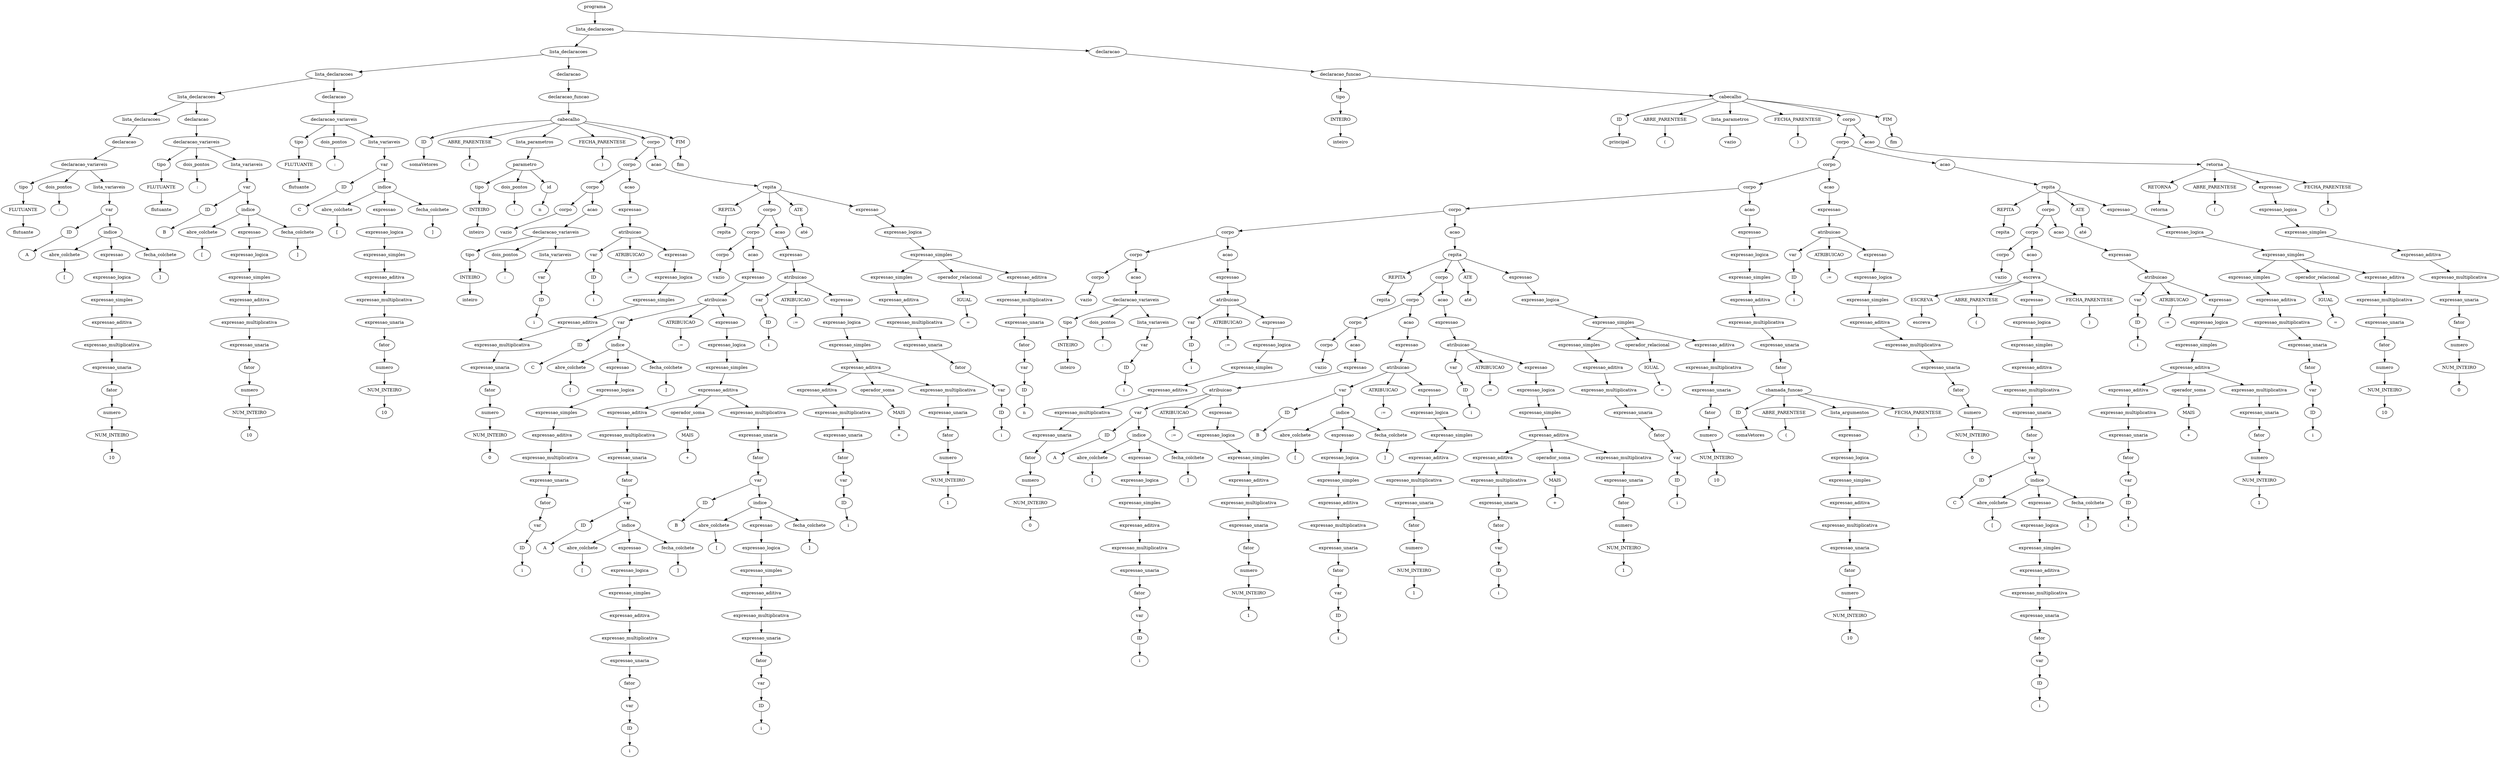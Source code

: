 digraph tree {
    "0x7f2812ed9580" [label="programa"];
    "0x7f2812dae070" [label="lista_declaracoes"];
    "0x7f2812ed9c10" [label="lista_declaracoes"];
    "0x7f2812ed19a0" [label="lista_declaracoes"];
    "0x7f2812ed1d60" [label="lista_declaracoes"];
    "0x7f2812ef2340" [label="lista_declaracoes"];
    "0x7f2813059490" [label="declaracao"];
    "0x7f2812ef2280" [label="declaracao_variaveis"];
    "0x7f2812f3e100" [label="tipo"];
    "0x7f2812f3e0a0" [label="FLUTUANTE"];
    "0x7f2812ef2520" [label="flutuante"];
    "0x7f2812f3e070" [label="dois_pontos"];
    "0x7f2812ed1580" [label=":"];
    "0x7f2812ef22b0" [label="lista_variaveis"];
    "0x7f2812ef20a0" [label="var"];
    "0x7f2812ef23a0" [label="ID"];
    "0x7f2812ef25e0" [label="A"];
    "0x7f2812ed17c0" [label="indice"];
    "0x7f2812ed1490" [label="abre_colchete"];
    "0x7f2812ed1610" [label="["];
    "0x7f2812ed1700" [label="expressao"];
    "0x7f2812ed14c0" [label="expressao_logica"];
    "0x7f2812ed1520" [label="expressao_simples"];
    "0x7f2812ef2370" [label="expressao_aditiva"];
    "0x7f2812ed1670" [label="expressao_multiplicativa"];
    "0x7f2812ef2430" [label="expressao_unaria"];
    "0x7f2812ef2310" [label="fator"];
    "0x7f28130594c0" [label="numero"];
    "0x7f28130594f0" [label="NUM_INTEIRO"];
    "0x7f2812ed14f0" [label="10"];
    "0x7f2812ed15e0" [label="fecha_colchete"];
    "0x7f2812ed15b0" [label="]"];
    "0x7f2812eb14f0" [label="declaracao"];
    "0x7f2812ed1d90" [label="declaracao_variaveis"];
    "0x7f2812ed1790" [label="tipo"];
    "0x7f2812ed1550" [label="FLUTUANTE"];
    "0x7f2812ed1460" [label="flutuante"];
    "0x7f2812ed1c70" [label="dois_pontos"];
    "0x7f2812ed1a00" [label=":"];
    "0x7f2812ed17f0" [label="lista_variaveis"];
    "0x7f2812ed1850" [label="var"];
    "0x7f2812ed1880" [label="ID"];
    "0x7f2812ed1b80" [label="B"];
    "0x7f2812ed1b50" [label="indice"];
    "0x7f2812ed1be0" [label="abre_colchete"];
    "0x7f2812ed1cd0" [label="["];
    "0x7f2812ed1b20" [label="expressao"];
    "0x7f2812ed1af0" [label="expressao_logica"];
    "0x7f2812ed1a60" [label="expressao_simples"];
    "0x7f2812ed1940" [label="expressao_aditiva"];
    "0x7f2812ed1ac0" [label="expressao_multiplicativa"];
    "0x7f2812ed1820" [label="expressao_unaria"];
    "0x7f2812ed18e0" [label="fator"];
    "0x7f2812ed1640" [label="numero"];
    "0x7f2812ed16d0" [label="NUM_INTEIRO"];
    "0x7f2812ed1a90" [label="10"];
    "0x7f2812ed1d00" [label="fecha_colchete"];
    "0x7f2812ed1d30" [label="]"];
    "0x7f2812ed1dc0" [label="declaracao"];
    "0x7f2812ed92e0" [label="declaracao_variaveis"];
    "0x7f2812f3e040" [label="tipo"];
    "0x7f2812eb14c0" [label="FLUTUANTE"];
    "0x7f2812ed1df0" [label="flutuante"];
    "0x7f2812ed91c0" [label="dois_pontos"];
    "0x7f2812ed9160" [label=":"];
    "0x7f2812ed1c10" [label="lista_variaveis"];
    "0x7f2812ed1e50" [label="var"];
    "0x7f2812ed1e80" [label="ID"];
    "0x7f2812ed1f10" [label="C"];
    "0x7f2812ed90a0" [label="indice"];
    "0x7f2812ed9130" [label="abre_colchete"];
    "0x7f2812ed9220" [label="["];
    "0x7f2812ed9070" [label="expressao"];
    "0x7f2812ed9040" [label="expressao_logica"];
    "0x7f2812ed1f70" [label="expressao_simples"];
    "0x7f2812ed1ee0" [label="expressao_aditiva"];
    "0x7f2812ed1fd0" [label="expressao_multiplicativa"];
    "0x7f2812ed1e20" [label="expressao_unaria"];
    "0x7f2812ed1eb0" [label="fator"];
    "0x7f2812ed1ca0" [label="numero"];
    "0x7f2812ed1c40" [label="NUM_INTEIRO"];
    "0x7f2812ed1fa0" [label="10"];
    "0x7f2812ed9250" [label="fecha_colchete"];
    "0x7f2812ed9280" [label="]"];
    "0x7f2812ed9310" [label="declaracao"];
    "0x7f2812ed1f40" [label="declaracao_funcao"];
    "0x7f2812ed9850" [label="cabecalho"];
    "0x7f2812e217c0" [label="ID"];
    "0x7f2812e217f0" [label="somaVetores"];
    "0x7f2812e210a0" [label="ABRE_PARENTESE"];
    "0x7f2812e21430" [label="("];
    "0x7f2812ed1bb0" [label="lista_parametros"];
    "0x7f2812ed92b0" [label="parametro"];
    "0x7f2812ed1430" [label="tipo"];
    "0x7f2812ed1400" [label="INTEIRO"];
    "0x7f2812ed9340" [label="inteiro"];
    "0x7f2812ed9100" [label="dois_pontos"];
    "0x7f2812ed94f0" [label=":"];
    "0x7f2812ed9520" [label="id"];
    "0x7f2812ed9550" [label="n"];
    "0x7f2812e213d0" [label="FECHA_PARENTESE"];
    "0x7f2812e21820" [label=")"];
    "0x7f2812e21700" [label="corpo"];
    "0x7f2812ed9c70" [label="corpo"];
    "0x7f2812ed9760" [label="corpo"];
    "0x7f2812ed95e0" [label="corpo"];
    "0x7f2812ed9370" [label="vazio"];
    "0x7f2812ed9610" [label="acao"];
    "0x7f2812ed9700" [label="declaracao_variaveis"];
    "0x7f2812ed93d0" [label="tipo"];
    "0x7f2812ed93a0" [label="INTEIRO"];
    "0x7f2812ed96d0" [label="inteiro"];
    "0x7f2812ed97c0" [label="dois_pontos"];
    "0x7f2812ed98e0" [label=":"];
    "0x7f2812ed9730" [label="lista_variaveis"];
    "0x7f2812ed9400" [label="var"];
    "0x7f2812ed90d0" [label="ID"];
    "0x7f2812ed9820" [label="i"];
    "0x7f2812ed9b80" [label="acao"];
    "0x7f2812ed98b0" [label="expressao"];
    "0x7f2812ed9b20" [label="atribuicao"];
    "0x7f2812ed94c0" [label="var"];
    "0x7f2812ed9430" [label="ID"];
    "0x7f2812ed9910" [label="i"];
    "0x7f2812ed9bb0" [label="ATRIBUICAO"];
    "0x7f2812ed9c40" [label=":="];
    "0x7f2812ed9af0" [label="expressao"];
    "0x7f2812ed9ac0" [label="expressao_logica"];
    "0x7f2812ed9a00" [label="expressao_simples"];
    "0x7f2812ed99a0" [label="expressao_aditiva"];
    "0x7f2812ed9a90" [label="expressao_multiplicativa"];
    "0x7f2812ed9940" [label="expressao_unaria"];
    "0x7f2812ed9970" [label="fator"];
    "0x7f2812ed97f0" [label="numero"];
    "0x7f2812ed9790" [label="NUM_INTEIRO"];
    "0x7f2812ed9a60" [label="0"];
    "0x7f2812ed9a30" [label="acao"];
    "0x7f2812e216a0" [label="repita"];
    "0x7f2812e21730" [label="REPITA"];
    "0x7f2812e216d0" [label="repita"];
    "0x7f2812e21280" [label="corpo"];
    "0x7f2812e1cbb0" [label="corpo"];
    "0x7f2812ed9670" [label="corpo"];
    "0x7f2812ed96a0" [label="vazio"];
    "0x7f2812e1cb80" [label="acao"];
    "0x7f2812e1c190" [label="expressao"];
    "0x7f2812e1c2e0" [label="atribuicao"];
    "0x7f2812ed9d30" [label="var"];
    "0x7f2812ed9d60" [label="ID"];
    "0x7f2812ed9f70" [label="C"];
    "0x7f2812ed9f40" [label="indice"];
    "0x7f2812ed9fd0" [label="abre_colchete"];
    "0x7f2812e1c100" [label="["];
    "0x7f2812ed9f10" [label="expressao"];
    "0x7f2812ed9ee0" [label="expressao_logica"];
    "0x7f2812ed9e50" [label="expressao_simples"];
    "0x7f2812ed9dc0" [label="expressao_aditiva"];
    "0x7f2812ed9eb0" [label="expressao_multiplicativa"];
    "0x7f2812ed9d00" [label="expressao_unaria"];
    "0x7f2812ed9d90" [label="fator"];
    "0x7f2812ed9ca0" [label="var"];
    "0x7f2812ed9be0" [label="ID"];
    "0x7f2812ed9e80" [label="i"];
    "0x7f2812e1c130" [label="fecha_colchete"];
    "0x7f2812e1c160" [label="]"];
    "0x7f2812e1c400" [label="ATRIBUICAO"];
    "0x7f2812e1ca30" [label=":="];
    "0x7f2812e1c970" [label="expressao"];
    "0x7f2812e1c7c0" [label="expressao_logica"];
    "0x7f2812e1c2b0" [label="expressao_simples"];
    "0x7f2812e1c640" [label="expressao_aditiva"];
    "0x7f2812e1c040" [label="expressao_aditiva"];
    "0x7f2812e1c460" [label="expressao_multiplicativa"];
    "0x7f2812e1c5b0" [label="expressao_unaria"];
    "0x7f2812ed9e20" [label="fator"];
    "0x7f2812e1c1f0" [label="var"];
    "0x7f2812e1c220" [label="ID"];
    "0x7f2812e1c3d0" [label="A"];
    "0x7f2812e1c3a0" [label="indice"];
    "0x7f2812e1c430" [label="abre_colchete"];
    "0x7f2812e1c520" [label="["];
    "0x7f2812e1c370" [label="expressao"];
    "0x7f2812e1c340" [label="expressao_logica"];
    "0x7f2812e1c310" [label="expressao_simples"];
    "0x7f2812e1c280" [label="expressao_aditiva"];
    "0x7f2812e1c0d0" [label="expressao_multiplicativa"];
    "0x7f2812ed9df0" [label="expressao_unaria"];
    "0x7f2812e1c250" [label="fator"];
    "0x7f2812ed9cd0" [label="var"];
    "0x7f2812ed9b50" [label="ID"];
    "0x7f2812ed9fa0" [label="i"];
    "0x7f2812e1c550" [label="fecha_colchete"];
    "0x7f2812e1c580" [label="]"];
    "0x7f2812e1c6a0" [label="operador_soma"];
    "0x7f2812e1c5e0" [label="MAIS"];
    "0x7f2812e1c4f0" [label="+"];
    "0x7f2812e1c9d0" [label="expressao_multiplicativa"];
    "0x7f2812e1cb20" [label="expressao_unaria"];
    "0x7f2812e1c610" [label="fator"];
    "0x7f2812e1c700" [label="var"];
    "0x7f2812e1c730" [label="ID"];
    "0x7f2812e1c940" [label="B"];
    "0x7f2812e1c910" [label="indice"];
    "0x7f2812e1c9a0" [label="abre_colchete"];
    "0x7f2812e1ca90" [label="["];
    "0x7f2812e1c8e0" [label="expressao"];
    "0x7f2812e1c8b0" [label="expressao_logica"];
    "0x7f2812e1c820" [label="expressao_simples"];
    "0x7f2812e1c790" [label="expressao_aditiva"];
    "0x7f2812e1c880" [label="expressao_multiplicativa"];
    "0x7f2812e1c6d0" [label="expressao_unaria"];
    "0x7f2812e1c760" [label="fator"];
    "0x7f2812e1c490" [label="var"];
    "0x7f2812e1c4c0" [label="ID"];
    "0x7f2812e1c850" [label="i"];
    "0x7f2812e1cac0" [label="fecha_colchete"];
    "0x7f2812e1caf0" [label="]"];
    "0x7f2812e1c670" [label="acao"];
    "0x7f2812e1cbe0" [label="expressao"];
    "0x7f2812e1ce20" [label="atribuicao"];
    "0x7f2812ed9640" [label="var"];
    "0x7f2812ed9880" [label="ID"];
    "0x7f2812e1c1c0" [label="i"];
    "0x7f2812e1cdc0" [label="ATRIBUICAO"];
    "0x7f2812e211f0" [label=":="];
    "0x7f2812e211c0" [label="expressao"];
    "0x7f2812e1cf40" [label="expressao_logica"];
    "0x7f2812e1cd90" [label="expressao_simples"];
    "0x7f2812e1cee0" [label="expressao_aditiva"];
    "0x7f2812e1cc70" [label="expressao_aditiva"];
    "0x7f2812e1cd60" [label="expressao_multiplicativa"];
    "0x7f2812e1c070" [label="expressao_unaria"];
    "0x7f2812e1cc40" [label="fator"];
    "0x7f2812e1ca60" [label="var"];
    "0x7f2812e1ca00" [label="ID"];
    "0x7f2812e1cd30" [label="i"];
    "0x7f2812e1cfa0" [label="operador_soma"];
    "0x7f2812e1cd00" [label="MAIS"];
    "0x7f2812e1cdf0" [label="+"];
    "0x7f2812e21160" [label="expressao_multiplicativa"];
    "0x7f2812e21040" [label="expressao_unaria"];
    "0x7f2812e1ce80" [label="fator"];
    "0x7f2812e1cca0" [label="numero"];
    "0x7f2812e1ccd0" [label="NUM_INTEIRO"];
    "0x7f2812e21130" [label="1"];
    "0x7f2812e21760" [label="ATE"];
    "0x7f2812e21790" [label="até"];
    "0x7f2812e21670" [label="expressao"];
    "0x7f2812e213a0" [label="expressao_logica"];
    "0x7f2812e21580" [label="expressao_simples"];
    "0x7f2812e21340" [label="expressao_simples"];
    "0x7f2812e21220" [label="expressao_aditiva"];
    "0x7f2812e1c7f0" [label="expressao_multiplicativa"];
    "0x7f2812e212b0" [label="expressao_unaria"];
    "0x7f2812e21190" [label="fator"];
    "0x7f2812e1cb50" [label="var"];
    "0x7f2812e1c0a0" [label="ID"];
    "0x7f2812e1cc10" [label="i"];
    "0x7f2812e21370" [label="operador_relacional"];
    "0x7f2812e21400" [label="IGUAL"];
    "0x7f2812e214f0" [label="="];
    "0x7f2812e21490" [label="expressao_aditiva"];
    "0x7f2812e21610" [label="expressao_multiplicativa"];
    "0x7f2812e21520" [label="expressao_unaria"];
    "0x7f2812e21460" [label="fator"];
    "0x7f2812e212e0" [label="var"];
    "0x7f2812e21310" [label="ID"];
    "0x7f2812e215e0" [label="n"];
    "0x7f2812e21850" [label="FIM"];
    "0x7f2812e21880" [label="fim"];
    "0x7f2812ed9460" [label="declaracao"];
    "0x7f2812ed9490" [label="declaracao_funcao"];
    "0x7f2812ed1730" [label="tipo"];
    "0x7f2812ed1760" [label="INTEIRO"];
    "0x7f2812ed91f0" [label="inteiro"];
    "0x7f2812daedf0" [label="cabecalho"];
    "0x7f2812dcd8b0" [label="ID"];
    "0x7f2812dcd8e0" [label="principal"];
    "0x7f2812dcd6d0" [label="ABRE_PARENTESE"];
    "0x7f2812dcd190" [label="("];
    "0x7f2812e21550" [label="lista_parametros"];
    "0x7f2812e21100" [label="vazio"];
    "0x7f2812dcd130" [label="FECHA_PARENTESE"];
    "0x7f2812dcd910" [label=")"];
    "0x7f2812dcd670" [label="corpo"];
    "0x7f2812dae3a0" [label="corpo"];
    "0x7f2812dae2b0" [label="corpo"];
    "0x7f2812dba040" [label="corpo"];
    "0x7f2812dba9d0" [label="corpo"];
    "0x7f2812db11c0" [label="corpo"];
    "0x7f2812e21bb0" [label="corpo"];
    "0x7f2812e21a30" [label="corpo"];
    "0x7f2812ed9190" [label="vazio"];
    "0x7f2812e21a60" [label="acao"];
    "0x7f2812e21b50" [label="declaracao_variaveis"];
    "0x7f2812e21940" [label="tipo"];
    "0x7f2812e219a0" [label="INTEIRO"];
    "0x7f2812e21b20" [label="inteiro"];
    "0x7f2812e21c10" [label="dois_pontos"];
    "0x7f2812e21d60" [label=":"];
    "0x7f2812e21b80" [label="lista_variaveis"];
    "0x7f2812e219d0" [label="var"];
    "0x7f2812e21970" [label="ID"];
    "0x7f2812e21c70" [label="i"];
    "0x7f2812e21ca0" [label="acao"];
    "0x7f2812e21d00" [label="expressao"];
    "0x7f2812db1070" [label="atribuicao"];
    "0x7f2812e21640" [label="var"];
    "0x7f2812e21a00" [label="ID"];
    "0x7f2812e21dc0" [label="i"];
    "0x7f2812db1100" [label="ATRIBUICAO"];
    "0x7f2812db1190" [label=":="];
    "0x7f2812db1040" [label="expressao"];
    "0x7f2812e21fd0" [label="expressao_logica"];
    "0x7f2812e21f10" [label="expressao_simples"];
    "0x7f2812e21eb0" [label="expressao_aditiva"];
    "0x7f2812e21fa0" [label="expressao_multiplicativa"];
    "0x7f2812e21e50" [label="expressao_unaria"];
    "0x7f2812e21e80" [label="fator"];
    "0x7f2812e21c40" [label="numero"];
    "0x7f2812e21be0" [label="NUM_INTEIRO"];
    "0x7f2812e21f70" [label="0"];
    "0x7f2812e21f40" [label="acao"];
    "0x7f2812dba970" [label="repita"];
    "0x7f2812dbaa00" [label="REPITA"];
    "0x7f2812dba9a0" [label="repita"];
    "0x7f2812dba550" [label="corpo"];
    "0x7f2812db1fa0" [label="corpo"];
    "0x7f2812db1940" [label="corpo"];
    "0x7f2812e21ac0" [label="corpo"];
    "0x7f2812e21af0" [label="vazio"];
    "0x7f2812db1850" [label="acao"];
    "0x7f2812db16a0" [label="expressao"];
    "0x7f2812db17f0" [label="atribuicao"];
    "0x7f2812db1280" [label="var"];
    "0x7f2812db12b0" [label="ID"];
    "0x7f2812db14c0" [label="A"];
    "0x7f2812db1490" [label="indice"];
    "0x7f2812db1520" [label="abre_colchete"];
    "0x7f2812db1610" [label="["];
    "0x7f2812db1460" [label="expressao"];
    "0x7f2812db1430" [label="expressao_logica"];
    "0x7f2812db13a0" [label="expressao_simples"];
    "0x7f2812db1310" [label="expressao_aditiva"];
    "0x7f2812db1400" [label="expressao_multiplicativa"];
    "0x7f2812db1250" [label="expressao_unaria"];
    "0x7f2812db12e0" [label="fator"];
    "0x7f2812db11f0" [label="var"];
    "0x7f2812db1130" [label="ID"];
    "0x7f2812db13d0" [label="i"];
    "0x7f2812db1640" [label="fecha_colchete"];
    "0x7f2812db1670" [label="]"];
    "0x7f2812db1880" [label="ATRIBUICAO"];
    "0x7f2812db1910" [label=":="];
    "0x7f2812db17c0" [label="expressao"];
    "0x7f2812db1790" [label="expressao_logica"];
    "0x7f2812db1730" [label="expressao_simples"];
    "0x7f2812db1370" [label="expressao_aditiva"];
    "0x7f2812db15e0" [label="expressao_multiplicativa"];
    "0x7f2812db1550" [label="expressao_unaria"];
    "0x7f2812db1340" [label="fator"];
    "0x7f2812db1220" [label="numero"];
    "0x7f2812db10a0" [label="NUM_INTEIRO"];
    "0x7f2812db14f0" [label="1"];
    "0x7f2812db1eb0" [label="acao"];
    "0x7f2812db1d00" [label="expressao"];
    "0x7f2812db1e50" [label="atribuicao"];
    "0x7f2812db1820" [label="var"];
    "0x7f2812db18b0" [label="ID"];
    "0x7f2812db1b20" [label="B"];
    "0x7f2812db1af0" [label="indice"];
    "0x7f2812db1b80" [label="abre_colchete"];
    "0x7f2812db1c70" [label="["];
    "0x7f2812db1ac0" [label="expressao"];
    "0x7f2812db1a90" [label="expressao_logica"];
    "0x7f2812db1a60" [label="expressao_simples"];
    "0x7f2812db19d0" [label="expressao_aditiva"];
    "0x7f2812db1580" [label="expressao_multiplicativa"];
    "0x7f2812db1970" [label="expressao_unaria"];
    "0x7f2812db19a0" [label="fator"];
    "0x7f2812e21a90" [label="var"];
    "0x7f2812e21cd0" [label="ID"];
    "0x7f2812db16d0" [label="i"];
    "0x7f2812db1ca0" [label="fecha_colchete"];
    "0x7f2812db1cd0" [label="]"];
    "0x7f2812db1ee0" [label="ATRIBUICAO"];
    "0x7f2812db1f70" [label=":="];
    "0x7f2812db1e20" [label="expressao"];
    "0x7f2812db1df0" [label="expressao_logica"];
    "0x7f2812db1d90" [label="expressao_simples"];
    "0x7f2812db1a30" [label="expressao_aditiva"];
    "0x7f2812db1c40" [label="expressao_multiplicativa"];
    "0x7f2812db1bb0" [label="expressao_unaria"];
    "0x7f2812db1a00" [label="fator"];
    "0x7f2812db1760" [label="numero"];
    "0x7f2812db1700" [label="NUM_INTEIRO"];
    "0x7f2812db1b50" [label="1"];
    "0x7f2812dba520" [label="acao"];
    "0x7f2812db1fd0" [label="expressao"];
    "0x7f2812dba250" [label="atribuicao"];
    "0x7f2812db18e0" [label="var"];
    "0x7f2812db15b0" [label="ID"];
    "0x7f2812db1d30" [label="i"];
    "0x7f2812dba1f0" [label="ATRIBUICAO"];
    "0x7f2812dba4c0" [label=":="];
    "0x7f2812dba490" [label="expressao"];
    "0x7f2812dba460" [label="expressao_logica"];
    "0x7f2812dba1c0" [label="expressao_simples"];
    "0x7f2812dba2b0" [label="expressao_aditiva"];
    "0x7f2812dba0a0" [label="expressao_aditiva"];
    "0x7f2812dba190" [label="expressao_multiplicativa"];
    "0x7f2812db1be0" [label="expressao_unaria"];
    "0x7f2812dba070" [label="fator"];
    "0x7f2812db1dc0" [label="var"];
    "0x7f2812db1d60" [label="ID"];
    "0x7f2812dba160" [label="i"];
    "0x7f2812dba310" [label="operador_soma"];
    "0x7f2812dba130" [label="MAIS"];
    "0x7f2812dba220" [label="+"];
    "0x7f2812dba430" [label="expressao_multiplicativa"];
    "0x7f2812dba340" [label="expressao_unaria"];
    "0x7f2812dba280" [label="fator"];
    "0x7f2812dba0d0" [label="numero"];
    "0x7f2812dba100" [label="NUM_INTEIRO"];
    "0x7f2812dba400" [label="1"];
    "0x7f2812dbaa30" [label="ATE"];
    "0x7f2812dbaa60" [label="até"];
    "0x7f2812dba940" [label="expressao"];
    "0x7f2812dba670" [label="expressao_logica"];
    "0x7f2812dba850" [label="expressao_simples"];
    "0x7f2812dba610" [label="expressao_simples"];
    "0x7f2812dba2e0" [label="expressao_aditiva"];
    "0x7f2812db1f10" [label="expressao_multiplicativa"];
    "0x7f2812dba580" [label="expressao_unaria"];
    "0x7f2812dba4f0" [label="fator"];
    "0x7f2812db1f40" [label="var"];
    "0x7f2812db1c10" [label="ID"];
    "0x7f2812db1e80" [label="i"];
    "0x7f2812dba640" [label="operador_relacional"];
    "0x7f2812dba6d0" [label="IGUAL"];
    "0x7f2812dba7c0" [label="="];
    "0x7f2812dba760" [label="expressao_aditiva"];
    "0x7f2812dba8e0" [label="expressao_multiplicativa"];
    "0x7f2812dba7f0" [label="expressao_unaria"];
    "0x7f2812dba730" [label="fator"];
    "0x7f2812dba5b0" [label="numero"];
    "0x7f2812dba5e0" [label="NUM_INTEIRO"];
    "0x7f2812dba8b0" [label="10"];
    "0x7f2812dba3a0" [label="acao"];
    "0x7f2812dba820" [label="expressao"];
    "0x7f2812dbae80" [label="expressao_logica"];
    "0x7f2812dbacd0" [label="expressao_simples"];
    "0x7f2812dba880" [label="expressao_aditiva"];
    "0x7f2812dbae50" [label="expressao_multiplicativa"];
    "0x7f2812dbac10" [label="expressao_unaria"];
    "0x7f2812dbad30" [label="fator"];
    "0x7f2812dbabb0" [label="chamada_funcao"];
    "0x7f2812dbac40" [label="ID"];
    "0x7f2812dbad60" [label="somaVetores"];
    "0x7f2812dbad90" [label="ABRE_PARENTESE"];
    "0x7f2812dbadc0" [label="("];
    "0x7f2812dbab80" [label="lista_argumentos"];
    "0x7f2812dbab50" [label="expressao"];
    "0x7f2812dbab20" [label="expressao_logica"];
    "0x7f2812dbaaf0" [label="expressao_simples"];
    "0x7f2812dba370" [label="expressao_aditiva"];
    "0x7f2812dbaac0" [label="expressao_multiplicativa"];
    "0x7f2812dba790" [label="expressao_unaria"];
    "0x7f2812dba3d0" [label="fator"];
    "0x7f2812db10d0" [label="numero"];
    "0x7f2812db1160" [label="NUM_INTEIRO"];
    "0x7f2812dbaa90" [label="10"];
    "0x7f2812dbadf0" [label="FECHA_PARENTESE"];
    "0x7f2812dbae20" [label=")"];
    "0x7f2812dbaf10" [label="acao"];
    "0x7f2812dba700" [label="expressao"];
    "0x7f2812dae160" [label="atribuicao"];
    "0x7f2812e21ee0" [label="var"];
    "0x7f2812dba910" [label="ID"];
    "0x7f2812dbabe0" [label="i"];
    "0x7f2812dae1f0" [label="ATRIBUICAO"];
    "0x7f2812dae280" [label=":="];
    "0x7f2812dae130" [label="expressao"];
    "0x7f2812dae100" [label="expressao_logica"];
    "0x7f2812dae040" [label="expressao_simples"];
    "0x7f2812dbafa0" [label="expressao_aditiva"];
    "0x7f2812dae0d0" [label="expressao_multiplicativa"];
    "0x7f2812dba6a0" [label="expressao_unaria"];
    "0x7f2812dbaf70" [label="fator"];
    "0x7f2812dbad00" [label="numero"];
    "0x7f2812dbaca0" [label="NUM_INTEIRO"];
    "0x7f2812dae0a0" [label="0"];
    "0x7f2812dbafd0" [label="acao"];
    "0x7f2812dcd400" [label="repita"];
    "0x7f2812dcd490" [label="REPITA"];
    "0x7f2812dcd430" [label="repita"];
    "0x7f2812daefa0" [label="corpo"];
    "0x7f2812dae8b0" [label="corpo"];
    "0x7f2812dbaee0" [label="corpo"];
    "0x7f2812dbac70" [label="vazio"];
    "0x7f2812dae9d0" [label="acao"];
    "0x7f2812dae790" [label="escreva"];
    "0x7f2812dae8e0" [label="ESCREVA"];
    "0x7f2812daea00" [label="escreva"];
    "0x7f2812daea30" [label="ABRE_PARENTESE"];
    "0x7f2812daea60" [label="("];
    "0x7f2812dae6a0" [label="expressao"];
    "0x7f2812dae4f0" [label="expressao_logica"];
    "0x7f2812dae880" [label="expressao_simples"];
    "0x7f2812dae400" [label="expressao_aditiva"];
    "0x7f2812dae700" [label="expressao_multiplicativa"];
    "0x7f2812dae850" [label="expressao_unaria"];
    "0x7f2812dae3d0" [label="fator"];
    "0x7f2812dae430" [label="var"];
    "0x7f2812dae460" [label="ID"];
    "0x7f2812dae670" [label="C"];
    "0x7f2812dae640" [label="indice"];
    "0x7f2812dae6d0" [label="abre_colchete"];
    "0x7f2812dae7c0" [label="["];
    "0x7f2812dae610" [label="expressao"];
    "0x7f2812dae5e0" [label="expressao_logica"];
    "0x7f2812dae550" [label="expressao_simples"];
    "0x7f2812dae4c0" [label="expressao_aditiva"];
    "0x7f2812dae5b0" [label="expressao_multiplicativa"];
    "0x7f2812dae340" [label="expressao_unaria"];
    "0x7f2812dae490" [label="fator"];
    "0x7f2812dae2e0" [label="var"];
    "0x7f2812dae220" [label="ID"];
    "0x7f2812dae580" [label="i"];
    "0x7f2812dae7f0" [label="fecha_colchete"];
    "0x7f2812dae820" [label="]"];
    "0x7f2812daea90" [label="FECHA_PARENTESE"];
    "0x7f2812daeac0" [label=")"];
    "0x7f2812daef70" [label="acao"];
    "0x7f2812dae970" [label="expressao"];
    "0x7f2812daeca0" [label="atribuicao"];
    "0x7f2812dbaeb0" [label="var"];
    "0x7f2812dbaf40" [label="ID"];
    "0x7f2812daeaf0" [label="i"];
    "0x7f2812daec40" [label="ATRIBUICAO"];
    "0x7f2812daef10" [label=":="];
    "0x7f2812daeee0" [label="expressao"];
    "0x7f2812daeeb0" [label="expressao_logica"];
    "0x7f2812daec10" [label="expressao_simples"];
    "0x7f2812daed00" [label="expressao_aditiva"];
    "0x7f2812dae730" [label="expressao_aditiva"];
    "0x7f2812daebe0" [label="expressao_multiplicativa"];
    "0x7f2812daeb20" [label="expressao_unaria"];
    "0x7f2812dae910" [label="fator"];
    "0x7f2812dae9a0" [label="var"];
    "0x7f2812dae940" [label="ID"];
    "0x7f2812daebb0" [label="i"];
    "0x7f2812daed60" [label="operador_soma"];
    "0x7f2812daeb80" [label="MAIS"];
    "0x7f2812daec70" [label="+"];
    "0x7f2812daee80" [label="expressao_multiplicativa"];
    "0x7f2812daed90" [label="expressao_unaria"];
    "0x7f2812daecd0" [label="fator"];
    "0x7f2812dae760" [label="numero"];
    "0x7f2812daeb50" [label="NUM_INTEIRO"];
    "0x7f2812daee50" [label="1"];
    "0x7f2812dcd4c0" [label="ATE"];
    "0x7f2812dcd4f0" [label="até"];
    "0x7f2812dcd3d0" [label="expressao"];
    "0x7f2812dcd100" [label="expressao_logica"];
    "0x7f2812dcd2e0" [label="expressao_simples"];
    "0x7f2812dcd0a0" [label="expressao_simples"];
    "0x7f2812daed30" [label="expressao_aditiva"];
    "0x7f2812dae370" [label="expressao_multiplicativa"];
    "0x7f2812daefd0" [label="expressao_unaria"];
    "0x7f2812daef40" [label="fator"];
    "0x7f2812dae310" [label="var"];
    "0x7f2812dae190" [label="ID"];
    "0x7f2812dae520" [label="i"];
    "0x7f2812dcd0d0" [label="operador_relacional"];
    "0x7f2812dcd160" [label="IGUAL"];
    "0x7f2812dcd250" [label="="];
    "0x7f2812dcd1f0" [label="expressao_aditiva"];
    "0x7f2812dcd370" [label="expressao_multiplicativa"];
    "0x7f2812dcd280" [label="expressao_unaria"];
    "0x7f2812dcd1c0" [label="fator"];
    "0x7f2812dcd040" [label="numero"];
    "0x7f2812dcd070" [label="NUM_INTEIRO"];
    "0x7f2812dcd340" [label="10"];
    "0x7f2812daedc0" [label="acao"];
    "0x7f2812dcd610" [label="retorna"];
    "0x7f2812dcd6a0" [label="RETORNA"];
    "0x7f2812dcd7c0" [label="retorna"];
    "0x7f2812dcd7f0" [label="ABRE_PARENTESE"];
    "0x7f2812dcd820" [label="("];
    "0x7f2812dcd5e0" [label="expressao"];
    "0x7f2812dcd5b0" [label="expressao_logica"];
    "0x7f2812dcd580" [label="expressao_simples"];
    "0x7f2812dcd3a0" [label="expressao_aditiva"];
    "0x7f2812dcd550" [label="expressao_multiplicativa"];
    "0x7f2812daee20" [label="expressao_unaria"];
    "0x7f2812dcd220" [label="fator"];
    "0x7f2812dae1c0" [label="numero"];
    "0x7f2812dae250" [label="NUM_INTEIRO"];
    "0x7f2812dcd520" [label="0"];
    "0x7f2812dcd850" [label="FECHA_PARENTESE"];
    "0x7f2812dcd880" [label=")"];
    "0x7f2812dcd940" [label="FIM"];
    "0x7f2812dcd970" [label="fim"];
    "0x7f2812ed9580" -> "0x7f2812dae070";
    "0x7f2812dae070" -> "0x7f2812ed9c10";
    "0x7f2812dae070" -> "0x7f2812ed9460";
    "0x7f2812ed9c10" -> "0x7f2812ed19a0";
    "0x7f2812ed9c10" -> "0x7f2812ed9310";
    "0x7f2812ed19a0" -> "0x7f2812ed1d60";
    "0x7f2812ed19a0" -> "0x7f2812ed1dc0";
    "0x7f2812ed1d60" -> "0x7f2812ef2340";
    "0x7f2812ed1d60" -> "0x7f2812eb14f0";
    "0x7f2812ef2340" -> "0x7f2813059490";
    "0x7f2813059490" -> "0x7f2812ef2280";
    "0x7f2812ef2280" -> "0x7f2812f3e100";
    "0x7f2812ef2280" -> "0x7f2812f3e070";
    "0x7f2812ef2280" -> "0x7f2812ef22b0";
    "0x7f2812f3e100" -> "0x7f2812f3e0a0";
    "0x7f2812f3e0a0" -> "0x7f2812ef2520";
    "0x7f2812f3e070" -> "0x7f2812ed1580";
    "0x7f2812ef22b0" -> "0x7f2812ef20a0";
    "0x7f2812ef20a0" -> "0x7f2812ef23a0";
    "0x7f2812ef20a0" -> "0x7f2812ed17c0";
    "0x7f2812ef23a0" -> "0x7f2812ef25e0";
    "0x7f2812ed17c0" -> "0x7f2812ed1490";
    "0x7f2812ed17c0" -> "0x7f2812ed1700";
    "0x7f2812ed17c0" -> "0x7f2812ed15e0";
    "0x7f2812ed1490" -> "0x7f2812ed1610";
    "0x7f2812ed1700" -> "0x7f2812ed14c0";
    "0x7f2812ed14c0" -> "0x7f2812ed1520";
    "0x7f2812ed1520" -> "0x7f2812ef2370";
    "0x7f2812ef2370" -> "0x7f2812ed1670";
    "0x7f2812ed1670" -> "0x7f2812ef2430";
    "0x7f2812ef2430" -> "0x7f2812ef2310";
    "0x7f2812ef2310" -> "0x7f28130594c0";
    "0x7f28130594c0" -> "0x7f28130594f0";
    "0x7f28130594f0" -> "0x7f2812ed14f0";
    "0x7f2812ed15e0" -> "0x7f2812ed15b0";
    "0x7f2812eb14f0" -> "0x7f2812ed1d90";
    "0x7f2812ed1d90" -> "0x7f2812ed1790";
    "0x7f2812ed1d90" -> "0x7f2812ed1c70";
    "0x7f2812ed1d90" -> "0x7f2812ed17f0";
    "0x7f2812ed1790" -> "0x7f2812ed1550";
    "0x7f2812ed1550" -> "0x7f2812ed1460";
    "0x7f2812ed1c70" -> "0x7f2812ed1a00";
    "0x7f2812ed17f0" -> "0x7f2812ed1850";
    "0x7f2812ed1850" -> "0x7f2812ed1880";
    "0x7f2812ed1850" -> "0x7f2812ed1b50";
    "0x7f2812ed1880" -> "0x7f2812ed1b80";
    "0x7f2812ed1b50" -> "0x7f2812ed1be0";
    "0x7f2812ed1b50" -> "0x7f2812ed1b20";
    "0x7f2812ed1b50" -> "0x7f2812ed1d00";
    "0x7f2812ed1be0" -> "0x7f2812ed1cd0";
    "0x7f2812ed1b20" -> "0x7f2812ed1af0";
    "0x7f2812ed1af0" -> "0x7f2812ed1a60";
    "0x7f2812ed1a60" -> "0x7f2812ed1940";
    "0x7f2812ed1940" -> "0x7f2812ed1ac0";
    "0x7f2812ed1ac0" -> "0x7f2812ed1820";
    "0x7f2812ed1820" -> "0x7f2812ed18e0";
    "0x7f2812ed18e0" -> "0x7f2812ed1640";
    "0x7f2812ed1640" -> "0x7f2812ed16d0";
    "0x7f2812ed16d0" -> "0x7f2812ed1a90";
    "0x7f2812ed1d00" -> "0x7f2812ed1d30";
    "0x7f2812ed1dc0" -> "0x7f2812ed92e0";
    "0x7f2812ed92e0" -> "0x7f2812f3e040";
    "0x7f2812ed92e0" -> "0x7f2812ed91c0";
    "0x7f2812ed92e0" -> "0x7f2812ed1c10";
    "0x7f2812f3e040" -> "0x7f2812eb14c0";
    "0x7f2812eb14c0" -> "0x7f2812ed1df0";
    "0x7f2812ed91c0" -> "0x7f2812ed9160";
    "0x7f2812ed1c10" -> "0x7f2812ed1e50";
    "0x7f2812ed1e50" -> "0x7f2812ed1e80";
    "0x7f2812ed1e50" -> "0x7f2812ed90a0";
    "0x7f2812ed1e80" -> "0x7f2812ed1f10";
    "0x7f2812ed90a0" -> "0x7f2812ed9130";
    "0x7f2812ed90a0" -> "0x7f2812ed9070";
    "0x7f2812ed90a0" -> "0x7f2812ed9250";
    "0x7f2812ed9130" -> "0x7f2812ed9220";
    "0x7f2812ed9070" -> "0x7f2812ed9040";
    "0x7f2812ed9040" -> "0x7f2812ed1f70";
    "0x7f2812ed1f70" -> "0x7f2812ed1ee0";
    "0x7f2812ed1ee0" -> "0x7f2812ed1fd0";
    "0x7f2812ed1fd0" -> "0x7f2812ed1e20";
    "0x7f2812ed1e20" -> "0x7f2812ed1eb0";
    "0x7f2812ed1eb0" -> "0x7f2812ed1ca0";
    "0x7f2812ed1ca0" -> "0x7f2812ed1c40";
    "0x7f2812ed1c40" -> "0x7f2812ed1fa0";
    "0x7f2812ed9250" -> "0x7f2812ed9280";
    "0x7f2812ed9310" -> "0x7f2812ed1f40";
    "0x7f2812ed1f40" -> "0x7f2812ed9850";
    "0x7f2812ed9850" -> "0x7f2812e217c0";
    "0x7f2812ed9850" -> "0x7f2812e210a0";
    "0x7f2812ed9850" -> "0x7f2812ed1bb0";
    "0x7f2812ed9850" -> "0x7f2812e213d0";
    "0x7f2812ed9850" -> "0x7f2812e21700";
    "0x7f2812ed9850" -> "0x7f2812e21850";
    "0x7f2812e217c0" -> "0x7f2812e217f0";
    "0x7f2812e210a0" -> "0x7f2812e21430";
    "0x7f2812ed1bb0" -> "0x7f2812ed92b0";
    "0x7f2812ed92b0" -> "0x7f2812ed1430";
    "0x7f2812ed92b0" -> "0x7f2812ed9100";
    "0x7f2812ed92b0" -> "0x7f2812ed9520";
    "0x7f2812ed1430" -> "0x7f2812ed1400";
    "0x7f2812ed1400" -> "0x7f2812ed9340";
    "0x7f2812ed9100" -> "0x7f2812ed94f0";
    "0x7f2812ed9520" -> "0x7f2812ed9550";
    "0x7f2812e213d0" -> "0x7f2812e21820";
    "0x7f2812e21700" -> "0x7f2812ed9c70";
    "0x7f2812e21700" -> "0x7f2812ed9a30";
    "0x7f2812ed9c70" -> "0x7f2812ed9760";
    "0x7f2812ed9c70" -> "0x7f2812ed9b80";
    "0x7f2812ed9760" -> "0x7f2812ed95e0";
    "0x7f2812ed9760" -> "0x7f2812ed9610";
    "0x7f2812ed95e0" -> "0x7f2812ed9370";
    "0x7f2812ed9610" -> "0x7f2812ed9700";
    "0x7f2812ed9700" -> "0x7f2812ed93d0";
    "0x7f2812ed9700" -> "0x7f2812ed97c0";
    "0x7f2812ed9700" -> "0x7f2812ed9730";
    "0x7f2812ed93d0" -> "0x7f2812ed93a0";
    "0x7f2812ed93a0" -> "0x7f2812ed96d0";
    "0x7f2812ed97c0" -> "0x7f2812ed98e0";
    "0x7f2812ed9730" -> "0x7f2812ed9400";
    "0x7f2812ed9400" -> "0x7f2812ed90d0";
    "0x7f2812ed90d0" -> "0x7f2812ed9820";
    "0x7f2812ed9b80" -> "0x7f2812ed98b0";
    "0x7f2812ed98b0" -> "0x7f2812ed9b20";
    "0x7f2812ed9b20" -> "0x7f2812ed94c0";
    "0x7f2812ed9b20" -> "0x7f2812ed9bb0";
    "0x7f2812ed9b20" -> "0x7f2812ed9af0";
    "0x7f2812ed94c0" -> "0x7f2812ed9430";
    "0x7f2812ed9430" -> "0x7f2812ed9910";
    "0x7f2812ed9bb0" -> "0x7f2812ed9c40";
    "0x7f2812ed9af0" -> "0x7f2812ed9ac0";
    "0x7f2812ed9ac0" -> "0x7f2812ed9a00";
    "0x7f2812ed9a00" -> "0x7f2812ed99a0";
    "0x7f2812ed99a0" -> "0x7f2812ed9a90";
    "0x7f2812ed9a90" -> "0x7f2812ed9940";
    "0x7f2812ed9940" -> "0x7f2812ed9970";
    "0x7f2812ed9970" -> "0x7f2812ed97f0";
    "0x7f2812ed97f0" -> "0x7f2812ed9790";
    "0x7f2812ed9790" -> "0x7f2812ed9a60";
    "0x7f2812ed9a30" -> "0x7f2812e216a0";
    "0x7f2812e216a0" -> "0x7f2812e21730";
    "0x7f2812e216a0" -> "0x7f2812e21280";
    "0x7f2812e216a0" -> "0x7f2812e21760";
    "0x7f2812e216a0" -> "0x7f2812e21670";
    "0x7f2812e21730" -> "0x7f2812e216d0";
    "0x7f2812e21280" -> "0x7f2812e1cbb0";
    "0x7f2812e21280" -> "0x7f2812e1c670";
    "0x7f2812e1cbb0" -> "0x7f2812ed9670";
    "0x7f2812e1cbb0" -> "0x7f2812e1cb80";
    "0x7f2812ed9670" -> "0x7f2812ed96a0";
    "0x7f2812e1cb80" -> "0x7f2812e1c190";
    "0x7f2812e1c190" -> "0x7f2812e1c2e0";
    "0x7f2812e1c2e0" -> "0x7f2812ed9d30";
    "0x7f2812e1c2e0" -> "0x7f2812e1c400";
    "0x7f2812e1c2e0" -> "0x7f2812e1c970";
    "0x7f2812ed9d30" -> "0x7f2812ed9d60";
    "0x7f2812ed9d30" -> "0x7f2812ed9f40";
    "0x7f2812ed9d60" -> "0x7f2812ed9f70";
    "0x7f2812ed9f40" -> "0x7f2812ed9fd0";
    "0x7f2812ed9f40" -> "0x7f2812ed9f10";
    "0x7f2812ed9f40" -> "0x7f2812e1c130";
    "0x7f2812ed9fd0" -> "0x7f2812e1c100";
    "0x7f2812ed9f10" -> "0x7f2812ed9ee0";
    "0x7f2812ed9ee0" -> "0x7f2812ed9e50";
    "0x7f2812ed9e50" -> "0x7f2812ed9dc0";
    "0x7f2812ed9dc0" -> "0x7f2812ed9eb0";
    "0x7f2812ed9eb0" -> "0x7f2812ed9d00";
    "0x7f2812ed9d00" -> "0x7f2812ed9d90";
    "0x7f2812ed9d90" -> "0x7f2812ed9ca0";
    "0x7f2812ed9ca0" -> "0x7f2812ed9be0";
    "0x7f2812ed9be0" -> "0x7f2812ed9e80";
    "0x7f2812e1c130" -> "0x7f2812e1c160";
    "0x7f2812e1c400" -> "0x7f2812e1ca30";
    "0x7f2812e1c970" -> "0x7f2812e1c7c0";
    "0x7f2812e1c7c0" -> "0x7f2812e1c2b0";
    "0x7f2812e1c2b0" -> "0x7f2812e1c640";
    "0x7f2812e1c640" -> "0x7f2812e1c040";
    "0x7f2812e1c640" -> "0x7f2812e1c6a0";
    "0x7f2812e1c640" -> "0x7f2812e1c9d0";
    "0x7f2812e1c040" -> "0x7f2812e1c460";
    "0x7f2812e1c460" -> "0x7f2812e1c5b0";
    "0x7f2812e1c5b0" -> "0x7f2812ed9e20";
    "0x7f2812ed9e20" -> "0x7f2812e1c1f0";
    "0x7f2812e1c1f0" -> "0x7f2812e1c220";
    "0x7f2812e1c1f0" -> "0x7f2812e1c3a0";
    "0x7f2812e1c220" -> "0x7f2812e1c3d0";
    "0x7f2812e1c3a0" -> "0x7f2812e1c430";
    "0x7f2812e1c3a0" -> "0x7f2812e1c370";
    "0x7f2812e1c3a0" -> "0x7f2812e1c550";
    "0x7f2812e1c430" -> "0x7f2812e1c520";
    "0x7f2812e1c370" -> "0x7f2812e1c340";
    "0x7f2812e1c340" -> "0x7f2812e1c310";
    "0x7f2812e1c310" -> "0x7f2812e1c280";
    "0x7f2812e1c280" -> "0x7f2812e1c0d0";
    "0x7f2812e1c0d0" -> "0x7f2812ed9df0";
    "0x7f2812ed9df0" -> "0x7f2812e1c250";
    "0x7f2812e1c250" -> "0x7f2812ed9cd0";
    "0x7f2812ed9cd0" -> "0x7f2812ed9b50";
    "0x7f2812ed9b50" -> "0x7f2812ed9fa0";
    "0x7f2812e1c550" -> "0x7f2812e1c580";
    "0x7f2812e1c6a0" -> "0x7f2812e1c5e0";
    "0x7f2812e1c5e0" -> "0x7f2812e1c4f0";
    "0x7f2812e1c9d0" -> "0x7f2812e1cb20";
    "0x7f2812e1cb20" -> "0x7f2812e1c610";
    "0x7f2812e1c610" -> "0x7f2812e1c700";
    "0x7f2812e1c700" -> "0x7f2812e1c730";
    "0x7f2812e1c700" -> "0x7f2812e1c910";
    "0x7f2812e1c730" -> "0x7f2812e1c940";
    "0x7f2812e1c910" -> "0x7f2812e1c9a0";
    "0x7f2812e1c910" -> "0x7f2812e1c8e0";
    "0x7f2812e1c910" -> "0x7f2812e1cac0";
    "0x7f2812e1c9a0" -> "0x7f2812e1ca90";
    "0x7f2812e1c8e0" -> "0x7f2812e1c8b0";
    "0x7f2812e1c8b0" -> "0x7f2812e1c820";
    "0x7f2812e1c820" -> "0x7f2812e1c790";
    "0x7f2812e1c790" -> "0x7f2812e1c880";
    "0x7f2812e1c880" -> "0x7f2812e1c6d0";
    "0x7f2812e1c6d0" -> "0x7f2812e1c760";
    "0x7f2812e1c760" -> "0x7f2812e1c490";
    "0x7f2812e1c490" -> "0x7f2812e1c4c0";
    "0x7f2812e1c4c0" -> "0x7f2812e1c850";
    "0x7f2812e1cac0" -> "0x7f2812e1caf0";
    "0x7f2812e1c670" -> "0x7f2812e1cbe0";
    "0x7f2812e1cbe0" -> "0x7f2812e1ce20";
    "0x7f2812e1ce20" -> "0x7f2812ed9640";
    "0x7f2812e1ce20" -> "0x7f2812e1cdc0";
    "0x7f2812e1ce20" -> "0x7f2812e211c0";
    "0x7f2812ed9640" -> "0x7f2812ed9880";
    "0x7f2812ed9880" -> "0x7f2812e1c1c0";
    "0x7f2812e1cdc0" -> "0x7f2812e211f0";
    "0x7f2812e211c0" -> "0x7f2812e1cf40";
    "0x7f2812e1cf40" -> "0x7f2812e1cd90";
    "0x7f2812e1cd90" -> "0x7f2812e1cee0";
    "0x7f2812e1cee0" -> "0x7f2812e1cc70";
    "0x7f2812e1cee0" -> "0x7f2812e1cfa0";
    "0x7f2812e1cee0" -> "0x7f2812e21160";
    "0x7f2812e1cc70" -> "0x7f2812e1cd60";
    "0x7f2812e1cd60" -> "0x7f2812e1c070";
    "0x7f2812e1c070" -> "0x7f2812e1cc40";
    "0x7f2812e1cc40" -> "0x7f2812e1ca60";
    "0x7f2812e1ca60" -> "0x7f2812e1ca00";
    "0x7f2812e1ca00" -> "0x7f2812e1cd30";
    "0x7f2812e1cfa0" -> "0x7f2812e1cd00";
    "0x7f2812e1cd00" -> "0x7f2812e1cdf0";
    "0x7f2812e21160" -> "0x7f2812e21040";
    "0x7f2812e21040" -> "0x7f2812e1ce80";
    "0x7f2812e1ce80" -> "0x7f2812e1cca0";
    "0x7f2812e1cca0" -> "0x7f2812e1ccd0";
    "0x7f2812e1ccd0" -> "0x7f2812e21130";
    "0x7f2812e21760" -> "0x7f2812e21790";
    "0x7f2812e21670" -> "0x7f2812e213a0";
    "0x7f2812e213a0" -> "0x7f2812e21580";
    "0x7f2812e21580" -> "0x7f2812e21340";
    "0x7f2812e21580" -> "0x7f2812e21370";
    "0x7f2812e21580" -> "0x7f2812e21490";
    "0x7f2812e21340" -> "0x7f2812e21220";
    "0x7f2812e21220" -> "0x7f2812e1c7f0";
    "0x7f2812e1c7f0" -> "0x7f2812e212b0";
    "0x7f2812e212b0" -> "0x7f2812e21190";
    "0x7f2812e21190" -> "0x7f2812e1cb50";
    "0x7f2812e1cb50" -> "0x7f2812e1c0a0";
    "0x7f2812e1c0a0" -> "0x7f2812e1cc10";
    "0x7f2812e21370" -> "0x7f2812e21400";
    "0x7f2812e21400" -> "0x7f2812e214f0";
    "0x7f2812e21490" -> "0x7f2812e21610";
    "0x7f2812e21610" -> "0x7f2812e21520";
    "0x7f2812e21520" -> "0x7f2812e21460";
    "0x7f2812e21460" -> "0x7f2812e212e0";
    "0x7f2812e212e0" -> "0x7f2812e21310";
    "0x7f2812e21310" -> "0x7f2812e215e0";
    "0x7f2812e21850" -> "0x7f2812e21880";
    "0x7f2812ed9460" -> "0x7f2812ed9490";
    "0x7f2812ed9490" -> "0x7f2812ed1730";
    "0x7f2812ed9490" -> "0x7f2812daedf0";
    "0x7f2812ed1730" -> "0x7f2812ed1760";
    "0x7f2812ed1760" -> "0x7f2812ed91f0";
    "0x7f2812daedf0" -> "0x7f2812dcd8b0";
    "0x7f2812daedf0" -> "0x7f2812dcd6d0";
    "0x7f2812daedf0" -> "0x7f2812e21550";
    "0x7f2812daedf0" -> "0x7f2812dcd130";
    "0x7f2812daedf0" -> "0x7f2812dcd670";
    "0x7f2812daedf0" -> "0x7f2812dcd940";
    "0x7f2812dcd8b0" -> "0x7f2812dcd8e0";
    "0x7f2812dcd6d0" -> "0x7f2812dcd190";
    "0x7f2812e21550" -> "0x7f2812e21100";
    "0x7f2812dcd130" -> "0x7f2812dcd910";
    "0x7f2812dcd670" -> "0x7f2812dae3a0";
    "0x7f2812dcd670" -> "0x7f2812daedc0";
    "0x7f2812dae3a0" -> "0x7f2812dae2b0";
    "0x7f2812dae3a0" -> "0x7f2812dbafd0";
    "0x7f2812dae2b0" -> "0x7f2812dba040";
    "0x7f2812dae2b0" -> "0x7f2812dbaf10";
    "0x7f2812dba040" -> "0x7f2812dba9d0";
    "0x7f2812dba040" -> "0x7f2812dba3a0";
    "0x7f2812dba9d0" -> "0x7f2812db11c0";
    "0x7f2812dba9d0" -> "0x7f2812e21f40";
    "0x7f2812db11c0" -> "0x7f2812e21bb0";
    "0x7f2812db11c0" -> "0x7f2812e21ca0";
    "0x7f2812e21bb0" -> "0x7f2812e21a30";
    "0x7f2812e21bb0" -> "0x7f2812e21a60";
    "0x7f2812e21a30" -> "0x7f2812ed9190";
    "0x7f2812e21a60" -> "0x7f2812e21b50";
    "0x7f2812e21b50" -> "0x7f2812e21940";
    "0x7f2812e21b50" -> "0x7f2812e21c10";
    "0x7f2812e21b50" -> "0x7f2812e21b80";
    "0x7f2812e21940" -> "0x7f2812e219a0";
    "0x7f2812e219a0" -> "0x7f2812e21b20";
    "0x7f2812e21c10" -> "0x7f2812e21d60";
    "0x7f2812e21b80" -> "0x7f2812e219d0";
    "0x7f2812e219d0" -> "0x7f2812e21970";
    "0x7f2812e21970" -> "0x7f2812e21c70";
    "0x7f2812e21ca0" -> "0x7f2812e21d00";
    "0x7f2812e21d00" -> "0x7f2812db1070";
    "0x7f2812db1070" -> "0x7f2812e21640";
    "0x7f2812db1070" -> "0x7f2812db1100";
    "0x7f2812db1070" -> "0x7f2812db1040";
    "0x7f2812e21640" -> "0x7f2812e21a00";
    "0x7f2812e21a00" -> "0x7f2812e21dc0";
    "0x7f2812db1100" -> "0x7f2812db1190";
    "0x7f2812db1040" -> "0x7f2812e21fd0";
    "0x7f2812e21fd0" -> "0x7f2812e21f10";
    "0x7f2812e21f10" -> "0x7f2812e21eb0";
    "0x7f2812e21eb0" -> "0x7f2812e21fa0";
    "0x7f2812e21fa0" -> "0x7f2812e21e50";
    "0x7f2812e21e50" -> "0x7f2812e21e80";
    "0x7f2812e21e80" -> "0x7f2812e21c40";
    "0x7f2812e21c40" -> "0x7f2812e21be0";
    "0x7f2812e21be0" -> "0x7f2812e21f70";
    "0x7f2812e21f40" -> "0x7f2812dba970";
    "0x7f2812dba970" -> "0x7f2812dbaa00";
    "0x7f2812dba970" -> "0x7f2812dba550";
    "0x7f2812dba970" -> "0x7f2812dbaa30";
    "0x7f2812dba970" -> "0x7f2812dba940";
    "0x7f2812dbaa00" -> "0x7f2812dba9a0";
    "0x7f2812dba550" -> "0x7f2812db1fa0";
    "0x7f2812dba550" -> "0x7f2812dba520";
    "0x7f2812db1fa0" -> "0x7f2812db1940";
    "0x7f2812db1fa0" -> "0x7f2812db1eb0";
    "0x7f2812db1940" -> "0x7f2812e21ac0";
    "0x7f2812db1940" -> "0x7f2812db1850";
    "0x7f2812e21ac0" -> "0x7f2812e21af0";
    "0x7f2812db1850" -> "0x7f2812db16a0";
    "0x7f2812db16a0" -> "0x7f2812db17f0";
    "0x7f2812db17f0" -> "0x7f2812db1280";
    "0x7f2812db17f0" -> "0x7f2812db1880";
    "0x7f2812db17f0" -> "0x7f2812db17c0";
    "0x7f2812db1280" -> "0x7f2812db12b0";
    "0x7f2812db1280" -> "0x7f2812db1490";
    "0x7f2812db12b0" -> "0x7f2812db14c0";
    "0x7f2812db1490" -> "0x7f2812db1520";
    "0x7f2812db1490" -> "0x7f2812db1460";
    "0x7f2812db1490" -> "0x7f2812db1640";
    "0x7f2812db1520" -> "0x7f2812db1610";
    "0x7f2812db1460" -> "0x7f2812db1430";
    "0x7f2812db1430" -> "0x7f2812db13a0";
    "0x7f2812db13a0" -> "0x7f2812db1310";
    "0x7f2812db1310" -> "0x7f2812db1400";
    "0x7f2812db1400" -> "0x7f2812db1250";
    "0x7f2812db1250" -> "0x7f2812db12e0";
    "0x7f2812db12e0" -> "0x7f2812db11f0";
    "0x7f2812db11f0" -> "0x7f2812db1130";
    "0x7f2812db1130" -> "0x7f2812db13d0";
    "0x7f2812db1640" -> "0x7f2812db1670";
    "0x7f2812db1880" -> "0x7f2812db1910";
    "0x7f2812db17c0" -> "0x7f2812db1790";
    "0x7f2812db1790" -> "0x7f2812db1730";
    "0x7f2812db1730" -> "0x7f2812db1370";
    "0x7f2812db1370" -> "0x7f2812db15e0";
    "0x7f2812db15e0" -> "0x7f2812db1550";
    "0x7f2812db1550" -> "0x7f2812db1340";
    "0x7f2812db1340" -> "0x7f2812db1220";
    "0x7f2812db1220" -> "0x7f2812db10a0";
    "0x7f2812db10a0" -> "0x7f2812db14f0";
    "0x7f2812db1eb0" -> "0x7f2812db1d00";
    "0x7f2812db1d00" -> "0x7f2812db1e50";
    "0x7f2812db1e50" -> "0x7f2812db1820";
    "0x7f2812db1e50" -> "0x7f2812db1ee0";
    "0x7f2812db1e50" -> "0x7f2812db1e20";
    "0x7f2812db1820" -> "0x7f2812db18b0";
    "0x7f2812db1820" -> "0x7f2812db1af0";
    "0x7f2812db18b0" -> "0x7f2812db1b20";
    "0x7f2812db1af0" -> "0x7f2812db1b80";
    "0x7f2812db1af0" -> "0x7f2812db1ac0";
    "0x7f2812db1af0" -> "0x7f2812db1ca0";
    "0x7f2812db1b80" -> "0x7f2812db1c70";
    "0x7f2812db1ac0" -> "0x7f2812db1a90";
    "0x7f2812db1a90" -> "0x7f2812db1a60";
    "0x7f2812db1a60" -> "0x7f2812db19d0";
    "0x7f2812db19d0" -> "0x7f2812db1580";
    "0x7f2812db1580" -> "0x7f2812db1970";
    "0x7f2812db1970" -> "0x7f2812db19a0";
    "0x7f2812db19a0" -> "0x7f2812e21a90";
    "0x7f2812e21a90" -> "0x7f2812e21cd0";
    "0x7f2812e21cd0" -> "0x7f2812db16d0";
    "0x7f2812db1ca0" -> "0x7f2812db1cd0";
    "0x7f2812db1ee0" -> "0x7f2812db1f70";
    "0x7f2812db1e20" -> "0x7f2812db1df0";
    "0x7f2812db1df0" -> "0x7f2812db1d90";
    "0x7f2812db1d90" -> "0x7f2812db1a30";
    "0x7f2812db1a30" -> "0x7f2812db1c40";
    "0x7f2812db1c40" -> "0x7f2812db1bb0";
    "0x7f2812db1bb0" -> "0x7f2812db1a00";
    "0x7f2812db1a00" -> "0x7f2812db1760";
    "0x7f2812db1760" -> "0x7f2812db1700";
    "0x7f2812db1700" -> "0x7f2812db1b50";
    "0x7f2812dba520" -> "0x7f2812db1fd0";
    "0x7f2812db1fd0" -> "0x7f2812dba250";
    "0x7f2812dba250" -> "0x7f2812db18e0";
    "0x7f2812dba250" -> "0x7f2812dba1f0";
    "0x7f2812dba250" -> "0x7f2812dba490";
    "0x7f2812db18e0" -> "0x7f2812db15b0";
    "0x7f2812db15b0" -> "0x7f2812db1d30";
    "0x7f2812dba1f0" -> "0x7f2812dba4c0";
    "0x7f2812dba490" -> "0x7f2812dba460";
    "0x7f2812dba460" -> "0x7f2812dba1c0";
    "0x7f2812dba1c0" -> "0x7f2812dba2b0";
    "0x7f2812dba2b0" -> "0x7f2812dba0a0";
    "0x7f2812dba2b0" -> "0x7f2812dba310";
    "0x7f2812dba2b0" -> "0x7f2812dba430";
    "0x7f2812dba0a0" -> "0x7f2812dba190";
    "0x7f2812dba190" -> "0x7f2812db1be0";
    "0x7f2812db1be0" -> "0x7f2812dba070";
    "0x7f2812dba070" -> "0x7f2812db1dc0";
    "0x7f2812db1dc0" -> "0x7f2812db1d60";
    "0x7f2812db1d60" -> "0x7f2812dba160";
    "0x7f2812dba310" -> "0x7f2812dba130";
    "0x7f2812dba130" -> "0x7f2812dba220";
    "0x7f2812dba430" -> "0x7f2812dba340";
    "0x7f2812dba340" -> "0x7f2812dba280";
    "0x7f2812dba280" -> "0x7f2812dba0d0";
    "0x7f2812dba0d0" -> "0x7f2812dba100";
    "0x7f2812dba100" -> "0x7f2812dba400";
    "0x7f2812dbaa30" -> "0x7f2812dbaa60";
    "0x7f2812dba940" -> "0x7f2812dba670";
    "0x7f2812dba670" -> "0x7f2812dba850";
    "0x7f2812dba850" -> "0x7f2812dba610";
    "0x7f2812dba850" -> "0x7f2812dba640";
    "0x7f2812dba850" -> "0x7f2812dba760";
    "0x7f2812dba610" -> "0x7f2812dba2e0";
    "0x7f2812dba2e0" -> "0x7f2812db1f10";
    "0x7f2812db1f10" -> "0x7f2812dba580";
    "0x7f2812dba580" -> "0x7f2812dba4f0";
    "0x7f2812dba4f0" -> "0x7f2812db1f40";
    "0x7f2812db1f40" -> "0x7f2812db1c10";
    "0x7f2812db1c10" -> "0x7f2812db1e80";
    "0x7f2812dba640" -> "0x7f2812dba6d0";
    "0x7f2812dba6d0" -> "0x7f2812dba7c0";
    "0x7f2812dba760" -> "0x7f2812dba8e0";
    "0x7f2812dba8e0" -> "0x7f2812dba7f0";
    "0x7f2812dba7f0" -> "0x7f2812dba730";
    "0x7f2812dba730" -> "0x7f2812dba5b0";
    "0x7f2812dba5b0" -> "0x7f2812dba5e0";
    "0x7f2812dba5e0" -> "0x7f2812dba8b0";
    "0x7f2812dba3a0" -> "0x7f2812dba820";
    "0x7f2812dba820" -> "0x7f2812dbae80";
    "0x7f2812dbae80" -> "0x7f2812dbacd0";
    "0x7f2812dbacd0" -> "0x7f2812dba880";
    "0x7f2812dba880" -> "0x7f2812dbae50";
    "0x7f2812dbae50" -> "0x7f2812dbac10";
    "0x7f2812dbac10" -> "0x7f2812dbad30";
    "0x7f2812dbad30" -> "0x7f2812dbabb0";
    "0x7f2812dbabb0" -> "0x7f2812dbac40";
    "0x7f2812dbabb0" -> "0x7f2812dbad90";
    "0x7f2812dbabb0" -> "0x7f2812dbab80";
    "0x7f2812dbabb0" -> "0x7f2812dbadf0";
    "0x7f2812dbac40" -> "0x7f2812dbad60";
    "0x7f2812dbad90" -> "0x7f2812dbadc0";
    "0x7f2812dbab80" -> "0x7f2812dbab50";
    "0x7f2812dbab50" -> "0x7f2812dbab20";
    "0x7f2812dbab20" -> "0x7f2812dbaaf0";
    "0x7f2812dbaaf0" -> "0x7f2812dba370";
    "0x7f2812dba370" -> "0x7f2812dbaac0";
    "0x7f2812dbaac0" -> "0x7f2812dba790";
    "0x7f2812dba790" -> "0x7f2812dba3d0";
    "0x7f2812dba3d0" -> "0x7f2812db10d0";
    "0x7f2812db10d0" -> "0x7f2812db1160";
    "0x7f2812db1160" -> "0x7f2812dbaa90";
    "0x7f2812dbadf0" -> "0x7f2812dbae20";
    "0x7f2812dbaf10" -> "0x7f2812dba700";
    "0x7f2812dba700" -> "0x7f2812dae160";
    "0x7f2812dae160" -> "0x7f2812e21ee0";
    "0x7f2812dae160" -> "0x7f2812dae1f0";
    "0x7f2812dae160" -> "0x7f2812dae130";
    "0x7f2812e21ee0" -> "0x7f2812dba910";
    "0x7f2812dba910" -> "0x7f2812dbabe0";
    "0x7f2812dae1f0" -> "0x7f2812dae280";
    "0x7f2812dae130" -> "0x7f2812dae100";
    "0x7f2812dae100" -> "0x7f2812dae040";
    "0x7f2812dae040" -> "0x7f2812dbafa0";
    "0x7f2812dbafa0" -> "0x7f2812dae0d0";
    "0x7f2812dae0d0" -> "0x7f2812dba6a0";
    "0x7f2812dba6a0" -> "0x7f2812dbaf70";
    "0x7f2812dbaf70" -> "0x7f2812dbad00";
    "0x7f2812dbad00" -> "0x7f2812dbaca0";
    "0x7f2812dbaca0" -> "0x7f2812dae0a0";
    "0x7f2812dbafd0" -> "0x7f2812dcd400";
    "0x7f2812dcd400" -> "0x7f2812dcd490";
    "0x7f2812dcd400" -> "0x7f2812daefa0";
    "0x7f2812dcd400" -> "0x7f2812dcd4c0";
    "0x7f2812dcd400" -> "0x7f2812dcd3d0";
    "0x7f2812dcd490" -> "0x7f2812dcd430";
    "0x7f2812daefa0" -> "0x7f2812dae8b0";
    "0x7f2812daefa0" -> "0x7f2812daef70";
    "0x7f2812dae8b0" -> "0x7f2812dbaee0";
    "0x7f2812dae8b0" -> "0x7f2812dae9d0";
    "0x7f2812dbaee0" -> "0x7f2812dbac70";
    "0x7f2812dae9d0" -> "0x7f2812dae790";
    "0x7f2812dae790" -> "0x7f2812dae8e0";
    "0x7f2812dae790" -> "0x7f2812daea30";
    "0x7f2812dae790" -> "0x7f2812dae6a0";
    "0x7f2812dae790" -> "0x7f2812daea90";
    "0x7f2812dae8e0" -> "0x7f2812daea00";
    "0x7f2812daea30" -> "0x7f2812daea60";
    "0x7f2812dae6a0" -> "0x7f2812dae4f0";
    "0x7f2812dae4f0" -> "0x7f2812dae880";
    "0x7f2812dae880" -> "0x7f2812dae400";
    "0x7f2812dae400" -> "0x7f2812dae700";
    "0x7f2812dae700" -> "0x7f2812dae850";
    "0x7f2812dae850" -> "0x7f2812dae3d0";
    "0x7f2812dae3d0" -> "0x7f2812dae430";
    "0x7f2812dae430" -> "0x7f2812dae460";
    "0x7f2812dae430" -> "0x7f2812dae640";
    "0x7f2812dae460" -> "0x7f2812dae670";
    "0x7f2812dae640" -> "0x7f2812dae6d0";
    "0x7f2812dae640" -> "0x7f2812dae610";
    "0x7f2812dae640" -> "0x7f2812dae7f0";
    "0x7f2812dae6d0" -> "0x7f2812dae7c0";
    "0x7f2812dae610" -> "0x7f2812dae5e0";
    "0x7f2812dae5e0" -> "0x7f2812dae550";
    "0x7f2812dae550" -> "0x7f2812dae4c0";
    "0x7f2812dae4c0" -> "0x7f2812dae5b0";
    "0x7f2812dae5b0" -> "0x7f2812dae340";
    "0x7f2812dae340" -> "0x7f2812dae490";
    "0x7f2812dae490" -> "0x7f2812dae2e0";
    "0x7f2812dae2e0" -> "0x7f2812dae220";
    "0x7f2812dae220" -> "0x7f2812dae580";
    "0x7f2812dae7f0" -> "0x7f2812dae820";
    "0x7f2812daea90" -> "0x7f2812daeac0";
    "0x7f2812daef70" -> "0x7f2812dae970";
    "0x7f2812dae970" -> "0x7f2812daeca0";
    "0x7f2812daeca0" -> "0x7f2812dbaeb0";
    "0x7f2812daeca0" -> "0x7f2812daec40";
    "0x7f2812daeca0" -> "0x7f2812daeee0";
    "0x7f2812dbaeb0" -> "0x7f2812dbaf40";
    "0x7f2812dbaf40" -> "0x7f2812daeaf0";
    "0x7f2812daec40" -> "0x7f2812daef10";
    "0x7f2812daeee0" -> "0x7f2812daeeb0";
    "0x7f2812daeeb0" -> "0x7f2812daec10";
    "0x7f2812daec10" -> "0x7f2812daed00";
    "0x7f2812daed00" -> "0x7f2812dae730";
    "0x7f2812daed00" -> "0x7f2812daed60";
    "0x7f2812daed00" -> "0x7f2812daee80";
    "0x7f2812dae730" -> "0x7f2812daebe0";
    "0x7f2812daebe0" -> "0x7f2812daeb20";
    "0x7f2812daeb20" -> "0x7f2812dae910";
    "0x7f2812dae910" -> "0x7f2812dae9a0";
    "0x7f2812dae9a0" -> "0x7f2812dae940";
    "0x7f2812dae940" -> "0x7f2812daebb0";
    "0x7f2812daed60" -> "0x7f2812daeb80";
    "0x7f2812daeb80" -> "0x7f2812daec70";
    "0x7f2812daee80" -> "0x7f2812daed90";
    "0x7f2812daed90" -> "0x7f2812daecd0";
    "0x7f2812daecd0" -> "0x7f2812dae760";
    "0x7f2812dae760" -> "0x7f2812daeb50";
    "0x7f2812daeb50" -> "0x7f2812daee50";
    "0x7f2812dcd4c0" -> "0x7f2812dcd4f0";
    "0x7f2812dcd3d0" -> "0x7f2812dcd100";
    "0x7f2812dcd100" -> "0x7f2812dcd2e0";
    "0x7f2812dcd2e0" -> "0x7f2812dcd0a0";
    "0x7f2812dcd2e0" -> "0x7f2812dcd0d0";
    "0x7f2812dcd2e0" -> "0x7f2812dcd1f0";
    "0x7f2812dcd0a0" -> "0x7f2812daed30";
    "0x7f2812daed30" -> "0x7f2812dae370";
    "0x7f2812dae370" -> "0x7f2812daefd0";
    "0x7f2812daefd0" -> "0x7f2812daef40";
    "0x7f2812daef40" -> "0x7f2812dae310";
    "0x7f2812dae310" -> "0x7f2812dae190";
    "0x7f2812dae190" -> "0x7f2812dae520";
    "0x7f2812dcd0d0" -> "0x7f2812dcd160";
    "0x7f2812dcd160" -> "0x7f2812dcd250";
    "0x7f2812dcd1f0" -> "0x7f2812dcd370";
    "0x7f2812dcd370" -> "0x7f2812dcd280";
    "0x7f2812dcd280" -> "0x7f2812dcd1c0";
    "0x7f2812dcd1c0" -> "0x7f2812dcd040";
    "0x7f2812dcd040" -> "0x7f2812dcd070";
    "0x7f2812dcd070" -> "0x7f2812dcd340";
    "0x7f2812daedc0" -> "0x7f2812dcd610";
    "0x7f2812dcd610" -> "0x7f2812dcd6a0";
    "0x7f2812dcd610" -> "0x7f2812dcd7f0";
    "0x7f2812dcd610" -> "0x7f2812dcd5e0";
    "0x7f2812dcd610" -> "0x7f2812dcd850";
    "0x7f2812dcd6a0" -> "0x7f2812dcd7c0";
    "0x7f2812dcd7f0" -> "0x7f2812dcd820";
    "0x7f2812dcd5e0" -> "0x7f2812dcd5b0";
    "0x7f2812dcd5b0" -> "0x7f2812dcd580";
    "0x7f2812dcd580" -> "0x7f2812dcd3a0";
    "0x7f2812dcd3a0" -> "0x7f2812dcd550";
    "0x7f2812dcd550" -> "0x7f2812daee20";
    "0x7f2812daee20" -> "0x7f2812dcd220";
    "0x7f2812dcd220" -> "0x7f2812dae1c0";
    "0x7f2812dae1c0" -> "0x7f2812dae250";
    "0x7f2812dae250" -> "0x7f2812dcd520";
    "0x7f2812dcd850" -> "0x7f2812dcd880";
    "0x7f2812dcd940" -> "0x7f2812dcd970";
}
